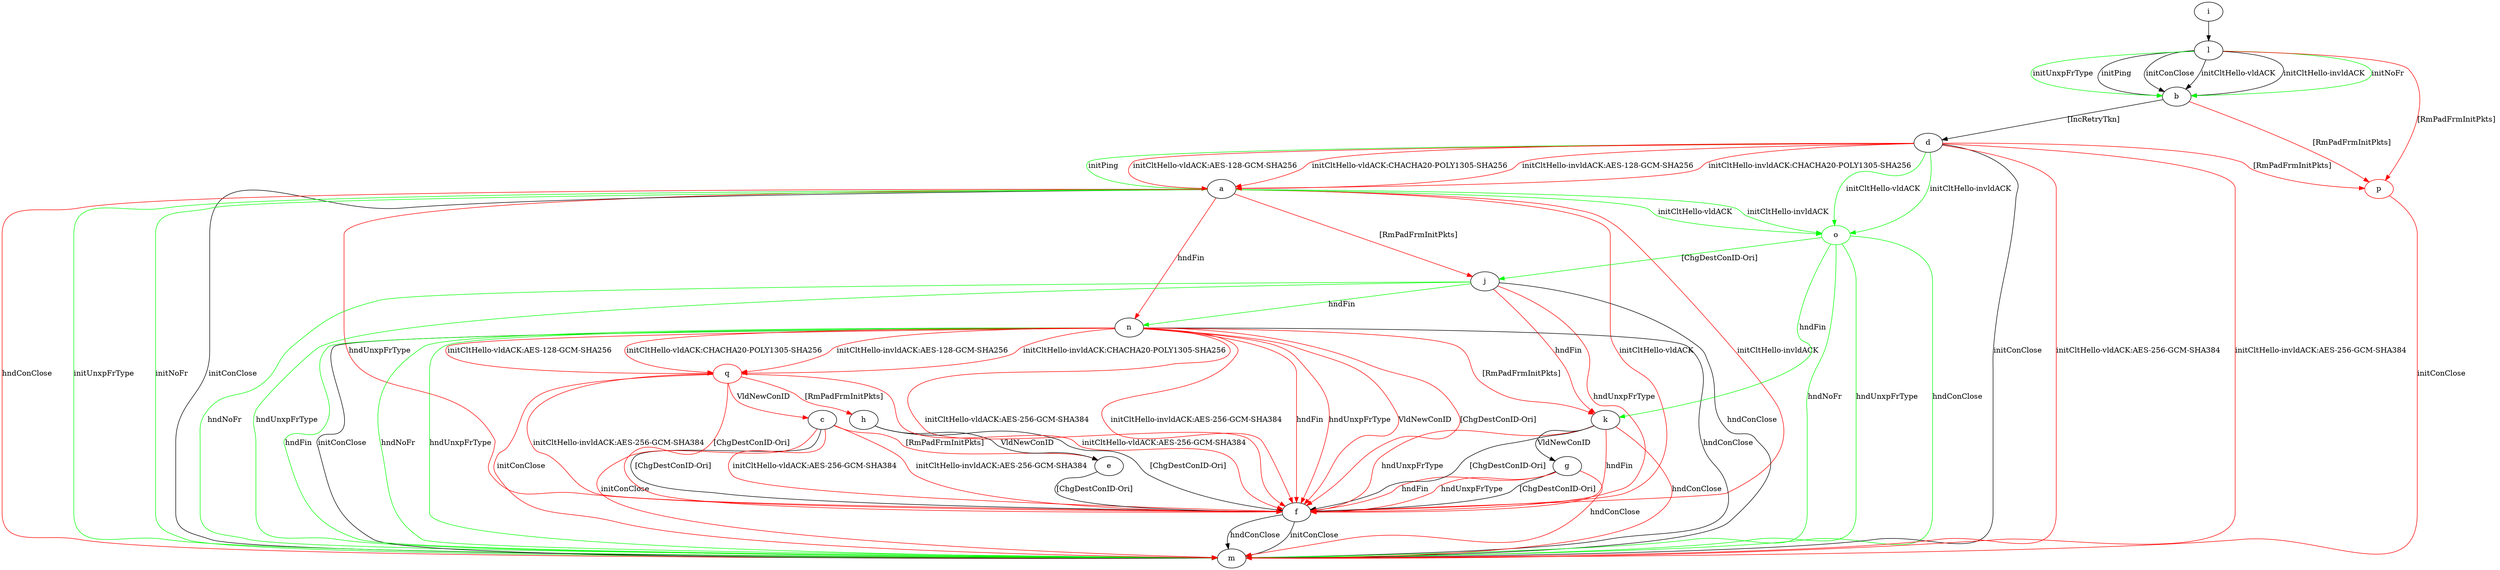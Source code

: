 digraph "" {
	a -> f	[key=0,
		color=red,
		label="initCltHello-vldACK "];
	a -> f	[key=1,
		color=red,
		label="initCltHello-invldACK "];
	a -> f	[key=2,
		color=red,
		label="hndUnxpFrType "];
	a -> j	[key=0,
		color=red,
		label="[RmPadFrmInitPkts] "];
	a -> m	[key=0,
		label="initConClose "];
	a -> m	[key=1,
		color=green,
		label="initNoFr "];
	a -> m	[key=2,
		color=green,
		label="initUnxpFrType "];
	a -> m	[key=3,
		color=red,
		label="hndConClose "];
	a -> n	[key=0,
		color=red,
		label="hndFin "];
	o	[color=green];
	a -> o	[key=0,
		color=green,
		label="initCltHello-vldACK "];
	a -> o	[key=1,
		color=green,
		label="initCltHello-invldACK "];
	b -> d	[key=0,
		label="[IncRetryTkn] "];
	p	[color=red];
	b -> p	[key=0,
		color=red,
		label="[RmPadFrmInitPkts] "];
	c -> e	[key=0,
		color=red,
		label="[RmPadFrmInitPkts] "];
	c -> f	[key=0,
		label="[ChgDestConID-Ori] "];
	c -> f	[key=1,
		color=red,
		label="initCltHello-vldACK:AES-256-GCM-SHA384 "];
	c -> f	[key=2,
		color=red,
		label="initCltHello-invldACK:AES-256-GCM-SHA384 "];
	c -> m	[key=0,
		color=red,
		label="initConClose "];
	d -> a	[key=0,
		color=green,
		label="initPing "];
	d -> a	[key=1,
		color=red,
		label="initCltHello-vldACK:AES-128-GCM-SHA256 "];
	d -> a	[key=2,
		color=red,
		label="initCltHello-vldACK:CHACHA20-POLY1305-SHA256 "];
	d -> a	[key=3,
		color=red,
		label="initCltHello-invldACK:AES-128-GCM-SHA256 "];
	d -> a	[key=4,
		color=red,
		label="initCltHello-invldACK:CHACHA20-POLY1305-SHA256 "];
	d -> m	[key=0,
		label="initConClose "];
	d -> m	[key=1,
		color=red,
		label="initCltHello-vldACK:AES-256-GCM-SHA384 "];
	d -> m	[key=2,
		color=red,
		label="initCltHello-invldACK:AES-256-GCM-SHA384 "];
	d -> o	[key=0,
		color=green,
		label="initCltHello-vldACK "];
	d -> o	[key=1,
		color=green,
		label="initCltHello-invldACK "];
	d -> p	[key=0,
		color=red,
		label="[RmPadFrmInitPkts] "];
	e -> f	[key=0,
		label="[ChgDestConID-Ori] "];
	f -> m	[key=0,
		label="initConClose "];
	f -> m	[key=1,
		label="hndConClose "];
	g -> f	[key=0,
		label="[ChgDestConID-Ori] "];
	g -> f	[key=1,
		color=red,
		label="hndFin "];
	g -> f	[key=2,
		color=red,
		label="hndUnxpFrType "];
	g -> m	[key=0,
		color=red,
		label="hndConClose "];
	h -> e	[key=0,
		label="VldNewConID "];
	h -> f	[key=0,
		label="[ChgDestConID-Ori] "];
	i -> l	[key=0];
	j -> f	[key=0,
		color=red,
		label="hndUnxpFrType "];
	j -> k	[key=0,
		color=red,
		label="hndFin "];
	j -> m	[key=0,
		label="hndConClose "];
	j -> m	[key=1,
		color=green,
		label="hndNoFr "];
	j -> m	[key=2,
		color=green,
		label="hndUnxpFrType "];
	j -> n	[key=0,
		color=green,
		label="hndFin "];
	k -> f	[key=0,
		label="[ChgDestConID-Ori] "];
	k -> f	[key=1,
		color=red,
		label="hndFin "];
	k -> f	[key=2,
		color=red,
		label="hndUnxpFrType "];
	k -> g	[key=0,
		label="VldNewConID "];
	k -> m	[key=0,
		color=red,
		label="hndConClose "];
	l -> b	[key=0,
		label="initPing "];
	l -> b	[key=1,
		label="initConClose "];
	l -> b	[key=2,
		label="initCltHello-vldACK "];
	l -> b	[key=3,
		label="initCltHello-invldACK "];
	l -> b	[key=4,
		color=green,
		label="initNoFr "];
	l -> b	[key=5,
		color=green,
		label="initUnxpFrType "];
	l -> p	[key=0,
		color=red,
		label="[RmPadFrmInitPkts] "];
	n -> f	[key=0,
		color=red,
		label="initCltHello-vldACK:AES-256-GCM-SHA384 "];
	n -> f	[key=1,
		color=red,
		label="initCltHello-invldACK:AES-256-GCM-SHA384 "];
	n -> f	[key=2,
		color=red,
		label="hndFin "];
	n -> f	[key=3,
		color=red,
		label="hndUnxpFrType "];
	n -> f	[key=4,
		color=red,
		label="VldNewConID "];
	n -> f	[key=5,
		color=red,
		label="[ChgDestConID-Ori] "];
	n -> k	[key=0,
		color=red,
		label="[RmPadFrmInitPkts] "];
	n -> m	[key=0,
		label="initConClose "];
	n -> m	[key=1,
		label="hndConClose "];
	n -> m	[key=2,
		color=green,
		label="hndFin "];
	n -> m	[key=3,
		color=green,
		label="hndNoFr "];
	n -> m	[key=4,
		color=green,
		label="hndUnxpFrType "];
	q	[color=red];
	n -> q	[key=0,
		color=red,
		label="initCltHello-vldACK:AES-128-GCM-SHA256 "];
	n -> q	[key=1,
		color=red,
		label="initCltHello-vldACK:CHACHA20-POLY1305-SHA256 "];
	n -> q	[key=2,
		color=red,
		label="initCltHello-invldACK:AES-128-GCM-SHA256 "];
	n -> q	[key=3,
		color=red,
		label="initCltHello-invldACK:CHACHA20-POLY1305-SHA256 "];
	o -> j	[key=0,
		color=green,
		label="[ChgDestConID-Ori] "];
	o -> k	[key=0,
		color=green,
		label="hndFin "];
	o -> m	[key=0,
		color=green,
		label="hndNoFr "];
	o -> m	[key=1,
		color=green,
		label="hndUnxpFrType "];
	o -> m	[key=2,
		color=green,
		label="hndConClose "];
	p -> m	[key=0,
		color=red,
		label="initConClose "];
	q -> c	[key=0,
		color=red,
		label="VldNewConID "];
	q -> f	[key=0,
		color=red,
		label="initCltHello-vldACK:AES-256-GCM-SHA384 "];
	q -> f	[key=1,
		color=red,
		label="initCltHello-invldACK:AES-256-GCM-SHA384 "];
	q -> f	[key=2,
		color=red,
		label="[ChgDestConID-Ori] "];
	q -> h	[key=0,
		color=red,
		label="[RmPadFrmInitPkts] "];
	q -> m	[key=0,
		color=red,
		label="initConClose "];
}
